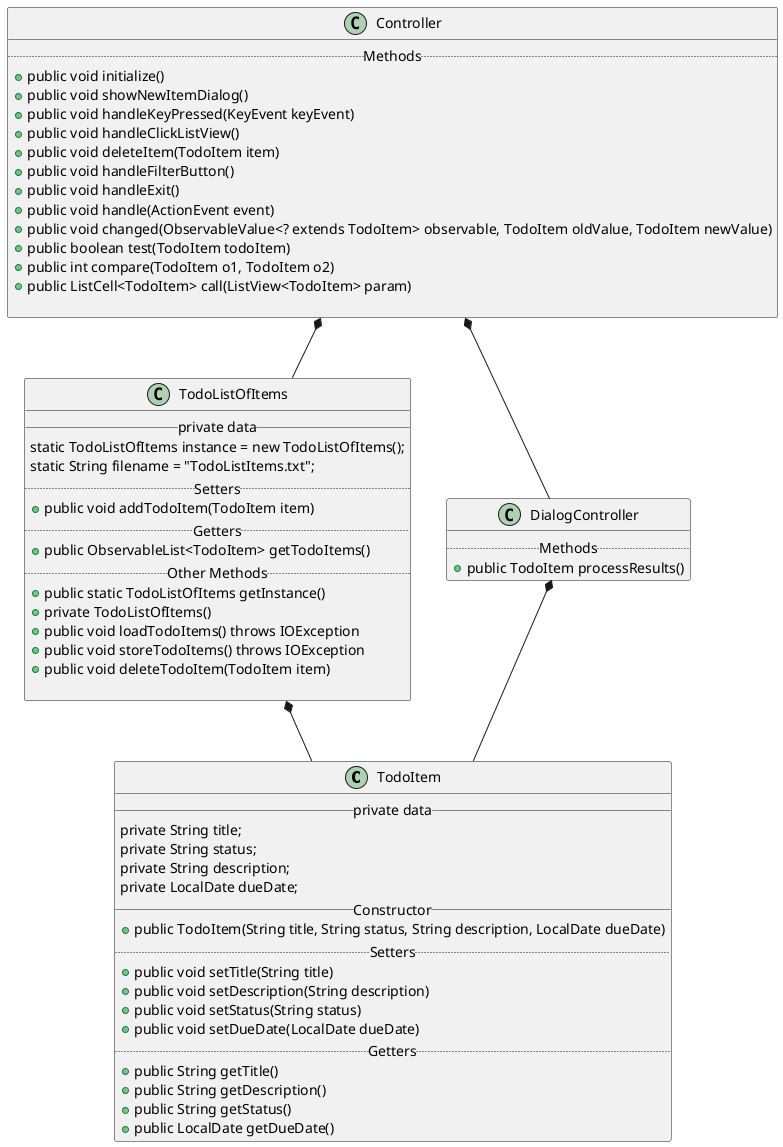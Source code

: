 @startuml
class TodoItem{
__private data__
private String title;
private String status;
private String description;
private LocalDate dueDate;
__Constructor__
+public TodoItem(String title, String status, String description, LocalDate dueDate)
..Setters..
+public void setTitle(String title)
+public void setDescription(String description)
+public void setStatus(String status)
+public void setDueDate(LocalDate dueDate)
..Getters..
+public String getTitle()
+public String getDescription()
+public String getStatus()
+public LocalDate getDueDate()
}

TodoListOfItems *-- TodoItem

class TodoListOfItems{
__private data__
static TodoListOfItems instance = new TodoListOfItems();
static String filename = "TodoListItems.txt";
..Setters..
+public void addTodoItem(TodoItem item)
..Getters..
+public ObservableList<TodoItem> getTodoItems()
..Other Methods..
+public static TodoListOfItems getInstance()
+private TodoListOfItems()
+public void loadTodoItems() throws IOException
+public void storeTodoItems() throws IOException
+public void deleteTodoItem(TodoItem item)

}

class Controller{
..Methods..
+public void initialize()
+public void showNewItemDialog()
+public void handleKeyPressed(KeyEvent keyEvent)
+public void handleClickListView()
+public void deleteItem(TodoItem item)
+public void handleFilterButton()
+public void handleExit()
+public void handle(ActionEvent event)
+public void changed(ObservableValue<? extends TodoItem> observable, TodoItem oldValue, TodoItem newValue)
+public boolean test(TodoItem todoItem)
+public int compare(TodoItem o1, TodoItem o2)
+public ListCell<TodoItem> call(ListView<TodoItem> param)

}

Controller *-- DialogController

class DialogController{
..Methods..
+public TodoItem processResults()
}

Controller *-- TodoListOfItems

DialogController *-- TodoItem

@enduml